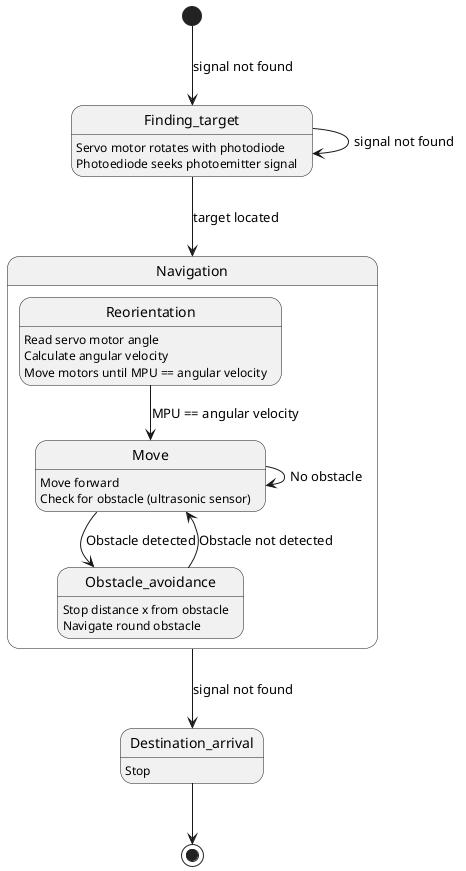 @startuml robot_car

[*] --> Finding_target : signal not found
Finding_target --> Finding_target : signal not found
Finding_target : Servo motor rotates with photodiode
Finding_target : Photoediode seeks photoemitter signal
Finding_target --> Navigation : target located


state Navigation{
    Reorientation : Read servo motor angle
    Reorientation : Calculate angular velocity
    Reorientation : Move motors until MPU == angular velocity
    Reorientation --> Move : MPU == angular velocity

    Move : Move forward 
    Move : Check for obstacle (ultrasonic sensor)
    Move --> Move : No obstacle

    Move --> Obstacle_avoidance : Obstacle detected
    Obstacle_avoidance : Stop distance x from obstacle
    Obstacle_avoidance : Navigate round obstacle
    Obstacle_avoidance --> Move : Obstacle not detected

}

Navigation --> Destination_arrival : signal not found
Destination_arrival : Stop

Destination_arrival --> [*]

@enduml